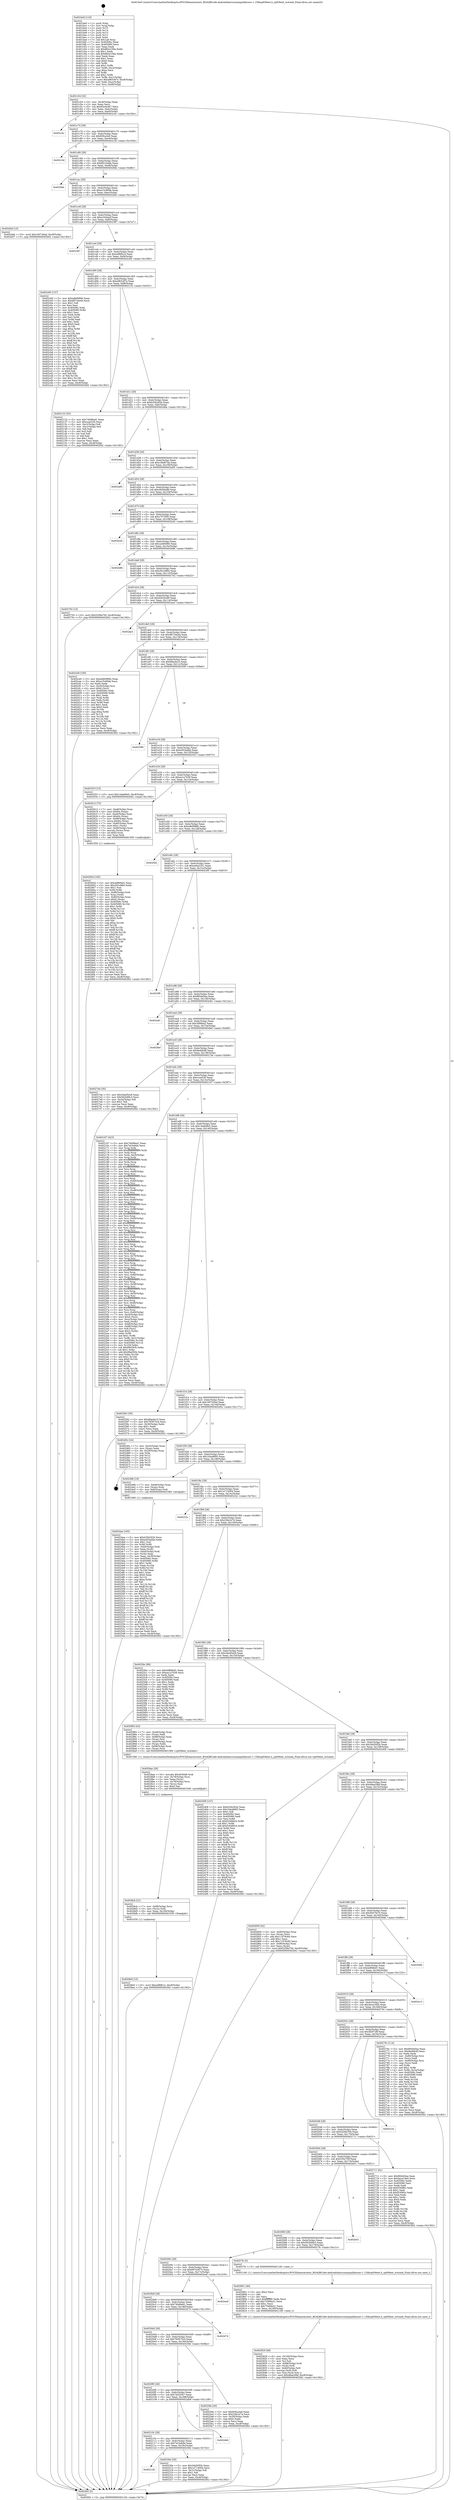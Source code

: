 digraph "0x401be0" {
  label = "0x401be0 (/mnt/c/Users/mathe/Desktop/tcc/POCII/binaries/extr_BGAQRCode-Androidzbarsrcmainjnilibiconv-1.15libcp936ext.h_cp936ext_wctomb_Final-ollvm.out::main(0))"
  labelloc = "t"
  node[shape=record]

  Entry [label="",width=0.3,height=0.3,shape=circle,fillcolor=black,style=filled]
  "0x401c54" [label="{
     0x401c54 [32]\l
     | [instrs]\l
     &nbsp;&nbsp;0x401c54 \<+6\>: mov -0xc8(%rbp),%eax\l
     &nbsp;&nbsp;0x401c5a \<+2\>: mov %eax,%ecx\l
     &nbsp;&nbsp;0x401c5c \<+6\>: sub $0x82e5a367,%ecx\l
     &nbsp;&nbsp;0x401c62 \<+6\>: mov %eax,-0xdc(%rbp)\l
     &nbsp;&nbsp;0x401c68 \<+6\>: mov %ecx,-0xe0(%rbp)\l
     &nbsp;&nbsp;0x401c6e \<+6\>: je 0000000000402c4c \<main+0x106c\>\l
  }"]
  "0x402c4c" [label="{
     0x402c4c\l
  }", style=dashed]
  "0x401c74" [label="{
     0x401c74 [28]\l
     | [instrs]\l
     &nbsp;&nbsp;0x401c74 \<+5\>: jmp 0000000000401c79 \<main+0x99\>\l
     &nbsp;&nbsp;0x401c79 \<+6\>: mov -0xdc(%rbp),%eax\l
     &nbsp;&nbsp;0x401c7f \<+5\>: sub $0x83fca3a0,%eax\l
     &nbsp;&nbsp;0x401c84 \<+6\>: mov %eax,-0xe4(%rbp)\l
     &nbsp;&nbsp;0x401c8a \<+6\>: je 0000000000402c3d \<main+0x105d\>\l
  }"]
  Exit [label="",width=0.3,height=0.3,shape=circle,fillcolor=black,style=filled,peripheries=2]
  "0x402c3d" [label="{
     0x402c3d\l
  }", style=dashed]
  "0x401c90" [label="{
     0x401c90 [28]\l
     | [instrs]\l
     &nbsp;&nbsp;0x401c90 \<+5\>: jmp 0000000000401c95 \<main+0xb5\>\l
     &nbsp;&nbsp;0x401c95 \<+6\>: mov -0xdc(%rbp),%eax\l
     &nbsp;&nbsp;0x401c9b \<+5\>: sub $0x8f21b4de,%eax\l
     &nbsp;&nbsp;0x401ca0 \<+6\>: mov %eax,-0xe8(%rbp)\l
     &nbsp;&nbsp;0x401ca6 \<+6\>: je 00000000004029de \<main+0xdfe\>\l
  }"]
  "0x4028e0" [label="{
     0x4028e0 [15]\l
     | [instrs]\l
     &nbsp;&nbsp;0x4028e0 \<+10\>: movl $0xa4f6fb1e,-0xc8(%rbp)\l
     &nbsp;&nbsp;0x4028ea \<+5\>: jmp 0000000000402f42 \<main+0x1362\>\l
  }"]
  "0x4029de" [label="{
     0x4029de\l
  }", style=dashed]
  "0x401cac" [label="{
     0x401cac [28]\l
     | [instrs]\l
     &nbsp;&nbsp;0x401cac \<+5\>: jmp 0000000000401cb1 \<main+0xd1\>\l
     &nbsp;&nbsp;0x401cb1 \<+6\>: mov -0xdc(%rbp),%eax\l
     &nbsp;&nbsp;0x401cb7 \<+5\>: sub $0xa15c90de,%eax\l
     &nbsp;&nbsp;0x401cbc \<+6\>: mov %eax,-0xec(%rbp)\l
     &nbsp;&nbsp;0x401cc2 \<+6\>: je 0000000000402d4d \<main+0x116d\>\l
  }"]
  "0x4028cb" [label="{
     0x4028cb [21]\l
     | [instrs]\l
     &nbsp;&nbsp;0x4028cb \<+7\>: mov -0x88(%rbp),%rcx\l
     &nbsp;&nbsp;0x4028d2 \<+3\>: mov (%rcx),%rdi\l
     &nbsp;&nbsp;0x4028d5 \<+6\>: mov %eax,-0x194(%rbp)\l
     &nbsp;&nbsp;0x4028db \<+5\>: call 0000000000401030 \<free@plt\>\l
     | [calls]\l
     &nbsp;&nbsp;0x401030 \{1\} (unknown)\l
  }"]
  "0x402d4d" [label="{
     0x402d4d [15]\l
     | [instrs]\l
     &nbsp;&nbsp;0x402d4d \<+10\>: movl $0x160740ad,-0xc8(%rbp)\l
     &nbsp;&nbsp;0x402d57 \<+5\>: jmp 0000000000402f42 \<main+0x1362\>\l
  }"]
  "0x401cc8" [label="{
     0x401cc8 [28]\l
     | [instrs]\l
     &nbsp;&nbsp;0x401cc8 \<+5\>: jmp 0000000000401ccd \<main+0xed\>\l
     &nbsp;&nbsp;0x401ccd \<+6\>: mov -0xdc(%rbp),%eax\l
     &nbsp;&nbsp;0x401cd3 \<+5\>: sub $0xa1b5eacf,%eax\l
     &nbsp;&nbsp;0x401cd8 \<+6\>: mov %eax,-0xf0(%rbp)\l
     &nbsp;&nbsp;0x401cde \<+6\>: je 0000000000402387 \<main+0x7a7\>\l
  }"]
  "0x4028ae" [label="{
     0x4028ae [29]\l
     | [instrs]\l
     &nbsp;&nbsp;0x4028ae \<+10\>: movabs $0x4030d6,%rdi\l
     &nbsp;&nbsp;0x4028b8 \<+4\>: mov -0x78(%rbp),%rcx\l
     &nbsp;&nbsp;0x4028bc \<+2\>: mov %eax,(%rcx)\l
     &nbsp;&nbsp;0x4028be \<+4\>: mov -0x78(%rbp),%rcx\l
     &nbsp;&nbsp;0x4028c2 \<+2\>: mov (%rcx),%esi\l
     &nbsp;&nbsp;0x4028c4 \<+2\>: mov $0x0,%al\l
     &nbsp;&nbsp;0x4028c6 \<+5\>: call 0000000000401040 \<printf@plt\>\l
     | [calls]\l
     &nbsp;&nbsp;0x401040 \{1\} (unknown)\l
  }"]
  "0x402387" [label="{
     0x402387\l
  }", style=dashed]
  "0x401ce4" [label="{
     0x401ce4 [28]\l
     | [instrs]\l
     &nbsp;&nbsp;0x401ce4 \<+5\>: jmp 0000000000401ce9 \<main+0x109\>\l
     &nbsp;&nbsp;0x401ce9 \<+6\>: mov -0xdc(%rbp),%eax\l
     &nbsp;&nbsp;0x401cef \<+5\>: sub $0xa4f6fb1e,%eax\l
     &nbsp;&nbsp;0x401cf4 \<+6\>: mov %eax,-0xf4(%rbp)\l
     &nbsp;&nbsp;0x401cfa \<+6\>: je 0000000000402c60 \<main+0x1080\>\l
  }"]
  "0x402829" [label="{
     0x402829 [48]\l
     | [instrs]\l
     &nbsp;&nbsp;0x402829 \<+6\>: mov -0x190(%rbp),%ecx\l
     &nbsp;&nbsp;0x40282f \<+3\>: imul %eax,%ecx\l
     &nbsp;&nbsp;0x402832 \<+3\>: mov %cl,%sil\l
     &nbsp;&nbsp;0x402835 \<+7\>: mov -0x88(%rbp),%rdi\l
     &nbsp;&nbsp;0x40283c \<+3\>: mov (%rdi),%rdi\l
     &nbsp;&nbsp;0x40283f \<+4\>: mov -0x80(%rbp),%r8\l
     &nbsp;&nbsp;0x402843 \<+3\>: movslq (%r8),%r8\l
     &nbsp;&nbsp;0x402846 \<+4\>: mov %sil,(%rdi,%r8,1)\l
     &nbsp;&nbsp;0x40284a \<+10\>: movl $0x48ee29bf,-0xc8(%rbp)\l
     &nbsp;&nbsp;0x402854 \<+5\>: jmp 0000000000402f42 \<main+0x1362\>\l
  }"]
  "0x402c60" [label="{
     0x402c60 [137]\l
     | [instrs]\l
     &nbsp;&nbsp;0x402c60 \<+5\>: mov $0xedb0986b,%eax\l
     &nbsp;&nbsp;0x402c65 \<+5\>: mov $0xd8734e44,%ecx\l
     &nbsp;&nbsp;0x402c6a \<+2\>: mov $0x1,%dl\l
     &nbsp;&nbsp;0x402c6c \<+2\>: xor %esi,%esi\l
     &nbsp;&nbsp;0x402c6e \<+7\>: mov 0x40506c,%edi\l
     &nbsp;&nbsp;0x402c75 \<+8\>: mov 0x405080,%r8d\l
     &nbsp;&nbsp;0x402c7d \<+3\>: sub $0x1,%esi\l
     &nbsp;&nbsp;0x402c80 \<+3\>: mov %edi,%r9d\l
     &nbsp;&nbsp;0x402c83 \<+3\>: add %esi,%r9d\l
     &nbsp;&nbsp;0x402c86 \<+4\>: imul %r9d,%edi\l
     &nbsp;&nbsp;0x402c8a \<+3\>: and $0x1,%edi\l
     &nbsp;&nbsp;0x402c8d \<+3\>: cmp $0x0,%edi\l
     &nbsp;&nbsp;0x402c90 \<+4\>: sete %r10b\l
     &nbsp;&nbsp;0x402c94 \<+4\>: cmp $0xa,%r8d\l
     &nbsp;&nbsp;0x402c98 \<+4\>: setl %r11b\l
     &nbsp;&nbsp;0x402c9c \<+3\>: mov %r10b,%bl\l
     &nbsp;&nbsp;0x402c9f \<+3\>: xor $0xff,%bl\l
     &nbsp;&nbsp;0x402ca2 \<+3\>: mov %r11b,%r14b\l
     &nbsp;&nbsp;0x402ca5 \<+4\>: xor $0xff,%r14b\l
     &nbsp;&nbsp;0x402ca9 \<+3\>: xor $0x0,%dl\l
     &nbsp;&nbsp;0x402cac \<+3\>: mov %bl,%r15b\l
     &nbsp;&nbsp;0x402caf \<+4\>: and $0x0,%r15b\l
     &nbsp;&nbsp;0x402cb3 \<+3\>: and %dl,%r10b\l
     &nbsp;&nbsp;0x402cb6 \<+3\>: mov %r14b,%r12b\l
     &nbsp;&nbsp;0x402cb9 \<+4\>: and $0x0,%r12b\l
     &nbsp;&nbsp;0x402cbd \<+3\>: and %dl,%r11b\l
     &nbsp;&nbsp;0x402cc0 \<+3\>: or %r10b,%r15b\l
     &nbsp;&nbsp;0x402cc3 \<+3\>: or %r11b,%r12b\l
     &nbsp;&nbsp;0x402cc6 \<+3\>: xor %r12b,%r15b\l
     &nbsp;&nbsp;0x402cc9 \<+3\>: or %r14b,%bl\l
     &nbsp;&nbsp;0x402ccc \<+3\>: xor $0xff,%bl\l
     &nbsp;&nbsp;0x402ccf \<+3\>: or $0x0,%dl\l
     &nbsp;&nbsp;0x402cd2 \<+2\>: and %dl,%bl\l
     &nbsp;&nbsp;0x402cd4 \<+3\>: or %bl,%r15b\l
     &nbsp;&nbsp;0x402cd7 \<+4\>: test $0x1,%r15b\l
     &nbsp;&nbsp;0x402cdb \<+3\>: cmovne %ecx,%eax\l
     &nbsp;&nbsp;0x402cde \<+6\>: mov %eax,-0xc8(%rbp)\l
     &nbsp;&nbsp;0x402ce4 \<+5\>: jmp 0000000000402f42 \<main+0x1362\>\l
  }"]
  "0x401d00" [label="{
     0x401d00 [28]\l
     | [instrs]\l
     &nbsp;&nbsp;0x401d00 \<+5\>: jmp 0000000000401d05 \<main+0x125\>\l
     &nbsp;&nbsp;0x401d05 \<+6\>: mov -0xdc(%rbp),%eax\l
     &nbsp;&nbsp;0x401d0b \<+5\>: sub $0xa963c87e,%eax\l
     &nbsp;&nbsp;0x401d10 \<+6\>: mov %eax,-0xf8(%rbp)\l
     &nbsp;&nbsp;0x401d16 \<+6\>: je 0000000000402132 \<main+0x552\>\l
  }"]
  "0x402801" [label="{
     0x402801 [40]\l
     | [instrs]\l
     &nbsp;&nbsp;0x402801 \<+5\>: mov $0x2,%ecx\l
     &nbsp;&nbsp;0x402806 \<+1\>: cltd\l
     &nbsp;&nbsp;0x402807 \<+2\>: idiv %ecx\l
     &nbsp;&nbsp;0x402809 \<+6\>: imul $0xfffffffe,%edx,%ecx\l
     &nbsp;&nbsp;0x40280f \<+6\>: add $0x75466e21,%ecx\l
     &nbsp;&nbsp;0x402815 \<+3\>: add $0x1,%ecx\l
     &nbsp;&nbsp;0x402818 \<+6\>: sub $0x75466e21,%ecx\l
     &nbsp;&nbsp;0x40281e \<+6\>: mov %ecx,-0x190(%rbp)\l
     &nbsp;&nbsp;0x402824 \<+5\>: call 0000000000401160 \<next_i\>\l
     | [calls]\l
     &nbsp;&nbsp;0x401160 \{1\} (/mnt/c/Users/mathe/Desktop/tcc/POCII/binaries/extr_BGAQRCode-Androidzbarsrcmainjnilibiconv-1.15libcp936ext.h_cp936ext_wctomb_Final-ollvm.out::next_i)\l
  }"]
  "0x402132" [label="{
     0x402132 [53]\l
     | [instrs]\l
     &nbsp;&nbsp;0x402132 \<+5\>: mov $0x74b99ed1,%eax\l
     &nbsp;&nbsp;0x402137 \<+5\>: mov $0xccae530,%ecx\l
     &nbsp;&nbsp;0x40213c \<+6\>: mov -0xc2(%rbp),%dl\l
     &nbsp;&nbsp;0x402142 \<+7\>: mov -0xc1(%rbp),%sil\l
     &nbsp;&nbsp;0x402149 \<+3\>: mov %dl,%dil\l
     &nbsp;&nbsp;0x40214c \<+3\>: and %sil,%dil\l
     &nbsp;&nbsp;0x40214f \<+3\>: xor %sil,%dl\l
     &nbsp;&nbsp;0x402152 \<+3\>: or %dl,%dil\l
     &nbsp;&nbsp;0x402155 \<+4\>: test $0x1,%dil\l
     &nbsp;&nbsp;0x402159 \<+3\>: cmovne %ecx,%eax\l
     &nbsp;&nbsp;0x40215c \<+6\>: mov %eax,-0xc8(%rbp)\l
     &nbsp;&nbsp;0x402162 \<+5\>: jmp 0000000000402f42 \<main+0x1362\>\l
  }"]
  "0x401d1c" [label="{
     0x401d1c [28]\l
     | [instrs]\l
     &nbsp;&nbsp;0x401d1c \<+5\>: jmp 0000000000401d21 \<main+0x141\>\l
     &nbsp;&nbsp;0x401d21 \<+6\>: mov -0xdc(%rbp),%eax\l
     &nbsp;&nbsp;0x401d27 \<+5\>: sub $0xb35b262b,%eax\l
     &nbsp;&nbsp;0x401d2c \<+6\>: mov %eax,-0xfc(%rbp)\l
     &nbsp;&nbsp;0x401d32 \<+6\>: je 0000000000402dda \<main+0x11fa\>\l
  }"]
  "0x402f42" [label="{
     0x402f42 [5]\l
     | [instrs]\l
     &nbsp;&nbsp;0x402f42 \<+5\>: jmp 0000000000401c54 \<main+0x74\>\l
  }"]
  "0x401be0" [label="{
     0x401be0 [116]\l
     | [instrs]\l
     &nbsp;&nbsp;0x401be0 \<+1\>: push %rbp\l
     &nbsp;&nbsp;0x401be1 \<+3\>: mov %rsp,%rbp\l
     &nbsp;&nbsp;0x401be4 \<+2\>: push %r15\l
     &nbsp;&nbsp;0x401be6 \<+2\>: push %r14\l
     &nbsp;&nbsp;0x401be8 \<+2\>: push %r13\l
     &nbsp;&nbsp;0x401bea \<+2\>: push %r12\l
     &nbsp;&nbsp;0x401bec \<+1\>: push %rbx\l
     &nbsp;&nbsp;0x401bed \<+7\>: sub $0x1a8,%rsp\l
     &nbsp;&nbsp;0x401bf4 \<+7\>: mov 0x40506c,%eax\l
     &nbsp;&nbsp;0x401bfb \<+7\>: mov 0x405080,%ecx\l
     &nbsp;&nbsp;0x401c02 \<+2\>: mov %eax,%edx\l
     &nbsp;&nbsp;0x401c04 \<+6\>: sub $0x882e106a,%edx\l
     &nbsp;&nbsp;0x401c0a \<+3\>: sub $0x1,%edx\l
     &nbsp;&nbsp;0x401c0d \<+6\>: add $0x882e106a,%edx\l
     &nbsp;&nbsp;0x401c13 \<+3\>: imul %edx,%eax\l
     &nbsp;&nbsp;0x401c16 \<+3\>: and $0x1,%eax\l
     &nbsp;&nbsp;0x401c19 \<+3\>: cmp $0x0,%eax\l
     &nbsp;&nbsp;0x401c1c \<+4\>: sete %r8b\l
     &nbsp;&nbsp;0x401c20 \<+4\>: and $0x1,%r8b\l
     &nbsp;&nbsp;0x401c24 \<+7\>: mov %r8b,-0xc2(%rbp)\l
     &nbsp;&nbsp;0x401c2b \<+3\>: cmp $0xa,%ecx\l
     &nbsp;&nbsp;0x401c2e \<+4\>: setl %r8b\l
     &nbsp;&nbsp;0x401c32 \<+4\>: and $0x1,%r8b\l
     &nbsp;&nbsp;0x401c36 \<+7\>: mov %r8b,-0xc1(%rbp)\l
     &nbsp;&nbsp;0x401c3d \<+10\>: movl $0xa963c87e,-0xc8(%rbp)\l
     &nbsp;&nbsp;0x401c47 \<+6\>: mov %edi,-0xcc(%rbp)\l
     &nbsp;&nbsp;0x401c4d \<+7\>: mov %rsi,-0xd8(%rbp)\l
  }"]
  "0x40265d" [label="{
     0x40265d [165]\l
     | [instrs]\l
     &nbsp;&nbsp;0x40265d \<+5\>: mov $0x4d866ef1,%ecx\l
     &nbsp;&nbsp;0x402662 \<+5\>: mov $0xcf41e984,%edx\l
     &nbsp;&nbsp;0x402667 \<+3\>: mov $0x1,%sil\l
     &nbsp;&nbsp;0x40266a \<+3\>: xor %r8d,%r8d\l
     &nbsp;&nbsp;0x40266d \<+7\>: mov -0x88(%rbp),%rdi\l
     &nbsp;&nbsp;0x402674 \<+3\>: mov %rax,(%rdi)\l
     &nbsp;&nbsp;0x402677 \<+4\>: mov -0x80(%rbp),%rax\l
     &nbsp;&nbsp;0x40267b \<+6\>: movl $0x0,(%rax)\l
     &nbsp;&nbsp;0x402681 \<+8\>: mov 0x40506c,%r9d\l
     &nbsp;&nbsp;0x402689 \<+8\>: mov 0x405080,%r10d\l
     &nbsp;&nbsp;0x402691 \<+4\>: sub $0x1,%r8d\l
     &nbsp;&nbsp;0x402695 \<+3\>: mov %r9d,%r11d\l
     &nbsp;&nbsp;0x402698 \<+3\>: add %r8d,%r11d\l
     &nbsp;&nbsp;0x40269b \<+4\>: imul %r11d,%r9d\l
     &nbsp;&nbsp;0x40269f \<+4\>: and $0x1,%r9d\l
     &nbsp;&nbsp;0x4026a3 \<+4\>: cmp $0x0,%r9d\l
     &nbsp;&nbsp;0x4026a7 \<+3\>: sete %bl\l
     &nbsp;&nbsp;0x4026aa \<+4\>: cmp $0xa,%r10d\l
     &nbsp;&nbsp;0x4026ae \<+4\>: setl %r14b\l
     &nbsp;&nbsp;0x4026b2 \<+3\>: mov %bl,%r15b\l
     &nbsp;&nbsp;0x4026b5 \<+4\>: xor $0xff,%r15b\l
     &nbsp;&nbsp;0x4026b9 \<+3\>: mov %r14b,%r12b\l
     &nbsp;&nbsp;0x4026bc \<+4\>: xor $0xff,%r12b\l
     &nbsp;&nbsp;0x4026c0 \<+4\>: xor $0x1,%sil\l
     &nbsp;&nbsp;0x4026c4 \<+3\>: mov %r15b,%r13b\l
     &nbsp;&nbsp;0x4026c7 \<+4\>: and $0xff,%r13b\l
     &nbsp;&nbsp;0x4026cb \<+3\>: and %sil,%bl\l
     &nbsp;&nbsp;0x4026ce \<+3\>: mov %r12b,%al\l
     &nbsp;&nbsp;0x4026d1 \<+2\>: and $0xff,%al\l
     &nbsp;&nbsp;0x4026d3 \<+3\>: and %sil,%r14b\l
     &nbsp;&nbsp;0x4026d6 \<+3\>: or %bl,%r13b\l
     &nbsp;&nbsp;0x4026d9 \<+3\>: or %r14b,%al\l
     &nbsp;&nbsp;0x4026dc \<+3\>: xor %al,%r13b\l
     &nbsp;&nbsp;0x4026df \<+3\>: or %r12b,%r15b\l
     &nbsp;&nbsp;0x4026e2 \<+4\>: xor $0xff,%r15b\l
     &nbsp;&nbsp;0x4026e6 \<+4\>: or $0x1,%sil\l
     &nbsp;&nbsp;0x4026ea \<+3\>: and %sil,%r15b\l
     &nbsp;&nbsp;0x4026ed \<+3\>: or %r15b,%r13b\l
     &nbsp;&nbsp;0x4026f0 \<+4\>: test $0x1,%r13b\l
     &nbsp;&nbsp;0x4026f4 \<+3\>: cmovne %edx,%ecx\l
     &nbsp;&nbsp;0x4026f7 \<+6\>: mov %ecx,-0xc8(%rbp)\l
     &nbsp;&nbsp;0x4026fd \<+5\>: jmp 0000000000402f42 \<main+0x1362\>\l
  }"]
  "0x402dda" [label="{
     0x402dda\l
  }", style=dashed]
  "0x401d38" [label="{
     0x401d38 [28]\l
     | [instrs]\l
     &nbsp;&nbsp;0x401d38 \<+5\>: jmp 0000000000401d3d \<main+0x15d\>\l
     &nbsp;&nbsp;0x401d3d \<+6\>: mov -0xdc(%rbp),%eax\l
     &nbsp;&nbsp;0x401d43 \<+5\>: sub $0xc36d67da,%eax\l
     &nbsp;&nbsp;0x401d48 \<+6\>: mov %eax,-0x100(%rbp)\l
     &nbsp;&nbsp;0x401d4e \<+6\>: je 0000000000402a85 \<main+0xea5\>\l
  }"]
  "0x4024ae" [label="{
     0x4024ae [165]\l
     | [instrs]\l
     &nbsp;&nbsp;0x4024ae \<+5\>: mov $0xb35b262b,%ecx\l
     &nbsp;&nbsp;0x4024b3 \<+5\>: mov $0xe453adda,%edx\l
     &nbsp;&nbsp;0x4024b8 \<+3\>: mov $0x1,%sil\l
     &nbsp;&nbsp;0x4024bb \<+3\>: xor %r8d,%r8d\l
     &nbsp;&nbsp;0x4024be \<+7\>: mov -0xb0(%rbp),%rdi\l
     &nbsp;&nbsp;0x4024c5 \<+2\>: mov %eax,(%rdi)\l
     &nbsp;&nbsp;0x4024c7 \<+7\>: mov -0xb0(%rbp),%rdi\l
     &nbsp;&nbsp;0x4024ce \<+2\>: mov (%rdi),%eax\l
     &nbsp;&nbsp;0x4024d0 \<+3\>: mov %eax,-0x30(%rbp)\l
     &nbsp;&nbsp;0x4024d3 \<+7\>: mov 0x40506c,%eax\l
     &nbsp;&nbsp;0x4024da \<+8\>: mov 0x405080,%r9d\l
     &nbsp;&nbsp;0x4024e2 \<+4\>: sub $0x1,%r8d\l
     &nbsp;&nbsp;0x4024e6 \<+3\>: mov %eax,%r10d\l
     &nbsp;&nbsp;0x4024e9 \<+3\>: add %r8d,%r10d\l
     &nbsp;&nbsp;0x4024ec \<+4\>: imul %r10d,%eax\l
     &nbsp;&nbsp;0x4024f0 \<+3\>: and $0x1,%eax\l
     &nbsp;&nbsp;0x4024f3 \<+3\>: cmp $0x0,%eax\l
     &nbsp;&nbsp;0x4024f6 \<+4\>: sete %r11b\l
     &nbsp;&nbsp;0x4024fa \<+4\>: cmp $0xa,%r9d\l
     &nbsp;&nbsp;0x4024fe \<+3\>: setl %bl\l
     &nbsp;&nbsp;0x402501 \<+3\>: mov %r11b,%r14b\l
     &nbsp;&nbsp;0x402504 \<+4\>: xor $0xff,%r14b\l
     &nbsp;&nbsp;0x402508 \<+3\>: mov %bl,%r15b\l
     &nbsp;&nbsp;0x40250b \<+4\>: xor $0xff,%r15b\l
     &nbsp;&nbsp;0x40250f \<+4\>: xor $0x1,%sil\l
     &nbsp;&nbsp;0x402513 \<+3\>: mov %r14b,%r12b\l
     &nbsp;&nbsp;0x402516 \<+4\>: and $0xff,%r12b\l
     &nbsp;&nbsp;0x40251a \<+3\>: and %sil,%r11b\l
     &nbsp;&nbsp;0x40251d \<+3\>: mov %r15b,%r13b\l
     &nbsp;&nbsp;0x402520 \<+4\>: and $0xff,%r13b\l
     &nbsp;&nbsp;0x402524 \<+3\>: and %sil,%bl\l
     &nbsp;&nbsp;0x402527 \<+3\>: or %r11b,%r12b\l
     &nbsp;&nbsp;0x40252a \<+3\>: or %bl,%r13b\l
     &nbsp;&nbsp;0x40252d \<+3\>: xor %r13b,%r12b\l
     &nbsp;&nbsp;0x402530 \<+3\>: or %r15b,%r14b\l
     &nbsp;&nbsp;0x402533 \<+4\>: xor $0xff,%r14b\l
     &nbsp;&nbsp;0x402537 \<+4\>: or $0x1,%sil\l
     &nbsp;&nbsp;0x40253b \<+3\>: and %sil,%r14b\l
     &nbsp;&nbsp;0x40253e \<+3\>: or %r14b,%r12b\l
     &nbsp;&nbsp;0x402541 \<+4\>: test $0x1,%r12b\l
     &nbsp;&nbsp;0x402545 \<+3\>: cmovne %edx,%ecx\l
     &nbsp;&nbsp;0x402548 \<+6\>: mov %ecx,-0xc8(%rbp)\l
     &nbsp;&nbsp;0x40254e \<+5\>: jmp 0000000000402f42 \<main+0x1362\>\l
  }"]
  "0x402a85" [label="{
     0x402a85\l
  }", style=dashed]
  "0x401d54" [label="{
     0x401d54 [28]\l
     | [instrs]\l
     &nbsp;&nbsp;0x401d54 \<+5\>: jmp 0000000000401d59 \<main+0x179\>\l
     &nbsp;&nbsp;0x401d59 \<+6\>: mov -0xdc(%rbp),%eax\l
     &nbsp;&nbsp;0x401d5f \<+5\>: sub $0xc6d50a9d,%eax\l
     &nbsp;&nbsp;0x401d64 \<+6\>: mov %eax,-0x104(%rbp)\l
     &nbsp;&nbsp;0x401d6a \<+6\>: je 0000000000402ece \<main+0x12ee\>\l
  }"]
  "0x402128" [label="{
     0x402128\l
  }", style=dashed]
  "0x402ece" [label="{
     0x402ece\l
  }", style=dashed]
  "0x401d70" [label="{
     0x401d70 [28]\l
     | [instrs]\l
     &nbsp;&nbsp;0x401d70 \<+5\>: jmp 0000000000401d75 \<main+0x195\>\l
     &nbsp;&nbsp;0x401d75 \<+6\>: mov -0xdc(%rbp),%eax\l
     &nbsp;&nbsp;0x401d7b \<+5\>: sub $0xc7f73f50,%eax\l
     &nbsp;&nbsp;0x401d80 \<+6\>: mov %eax,-0x108(%rbp)\l
     &nbsp;&nbsp;0x401d86 \<+6\>: je 0000000000402b2b \<main+0xf4b\>\l
  }"]
  "0x40230e" [label="{
     0x40230e [30]\l
     | [instrs]\l
     &nbsp;&nbsp;0x40230e \<+5\>: mov $0x3dd30f2b,%eax\l
     &nbsp;&nbsp;0x402313 \<+5\>: mov $0x1e714004,%ecx\l
     &nbsp;&nbsp;0x402318 \<+3\>: mov -0x31(%rbp),%dl\l
     &nbsp;&nbsp;0x40231b \<+3\>: test $0x1,%dl\l
     &nbsp;&nbsp;0x40231e \<+3\>: cmovne %ecx,%eax\l
     &nbsp;&nbsp;0x402321 \<+6\>: mov %eax,-0xc8(%rbp)\l
     &nbsp;&nbsp;0x402327 \<+5\>: jmp 0000000000402f42 \<main+0x1362\>\l
  }"]
  "0x402b2b" [label="{
     0x402b2b\l
  }", style=dashed]
  "0x401d8c" [label="{
     0x401d8c [28]\l
     | [instrs]\l
     &nbsp;&nbsp;0x401d8c \<+5\>: jmp 0000000000401d91 \<main+0x1b1\>\l
     &nbsp;&nbsp;0x401d91 \<+6\>: mov -0xdc(%rbp),%eax\l
     &nbsp;&nbsp;0x401d97 \<+5\>: sub $0xca494060,%eax\l
     &nbsp;&nbsp;0x401d9c \<+6\>: mov %eax,-0x10c(%rbp)\l
     &nbsp;&nbsp;0x401da2 \<+6\>: je 0000000000402b86 \<main+0xfa6\>\l
  }"]
  "0x40210c" [label="{
     0x40210c [28]\l
     | [instrs]\l
     &nbsp;&nbsp;0x40210c \<+5\>: jmp 0000000000402111 \<main+0x531\>\l
     &nbsp;&nbsp;0x402111 \<+6\>: mov -0xdc(%rbp),%eax\l
     &nbsp;&nbsp;0x402117 \<+5\>: sub $0x7ec5a6de,%eax\l
     &nbsp;&nbsp;0x40211c \<+6\>: mov %eax,-0x18c(%rbp)\l
     &nbsp;&nbsp;0x402122 \<+6\>: je 000000000040230e \<main+0x72e\>\l
  }"]
  "0x402b86" [label="{
     0x402b86\l
  }", style=dashed]
  "0x401da8" [label="{
     0x401da8 [28]\l
     | [instrs]\l
     &nbsp;&nbsp;0x401da8 \<+5\>: jmp 0000000000401dad \<main+0x1cd\>\l
     &nbsp;&nbsp;0x401dad \<+6\>: mov -0xdc(%rbp),%eax\l
     &nbsp;&nbsp;0x401db3 \<+5\>: sub $0xcf41e984,%eax\l
     &nbsp;&nbsp;0x401db8 \<+6\>: mov %eax,-0x110(%rbp)\l
     &nbsp;&nbsp;0x401dbe \<+6\>: je 0000000000402702 \<main+0xb22\>\l
  }"]
  "0x402db9" [label="{
     0x402db9\l
  }", style=dashed]
  "0x402702" [label="{
     0x402702 [15]\l
     | [instrs]\l
     &nbsp;&nbsp;0x402702 \<+10\>: movl $0x5209a700,-0xc8(%rbp)\l
     &nbsp;&nbsp;0x40270c \<+5\>: jmp 0000000000402f42 \<main+0x1362\>\l
  }"]
  "0x401dc4" [label="{
     0x401dc4 [28]\l
     | [instrs]\l
     &nbsp;&nbsp;0x401dc4 \<+5\>: jmp 0000000000401dc9 \<main+0x1e9\>\l
     &nbsp;&nbsp;0x401dc9 \<+6\>: mov -0xdc(%rbp),%eax\l
     &nbsp;&nbsp;0x401dcf \<+5\>: sub $0xd2634cd9,%eax\l
     &nbsp;&nbsp;0x401dd4 \<+6\>: mov %eax,-0x114(%rbp)\l
     &nbsp;&nbsp;0x401dda \<+6\>: je 0000000000402aa3 \<main+0xec3\>\l
  }"]
  "0x4020f0" [label="{
     0x4020f0 [28]\l
     | [instrs]\l
     &nbsp;&nbsp;0x4020f0 \<+5\>: jmp 00000000004020f5 \<main+0x515\>\l
     &nbsp;&nbsp;0x4020f5 \<+6\>: mov -0xdc(%rbp),%eax\l
     &nbsp;&nbsp;0x4020fb \<+5\>: sub $0x7af22047,%eax\l
     &nbsp;&nbsp;0x402100 \<+6\>: mov %eax,-0x188(%rbp)\l
     &nbsp;&nbsp;0x402106 \<+6\>: je 0000000000402db9 \<main+0x11d9\>\l
  }"]
  "0x402aa3" [label="{
     0x402aa3\l
  }", style=dashed]
  "0x401de0" [label="{
     0x401de0 [28]\l
     | [instrs]\l
     &nbsp;&nbsp;0x401de0 \<+5\>: jmp 0000000000401de5 \<main+0x205\>\l
     &nbsp;&nbsp;0x401de5 \<+6\>: mov -0xdc(%rbp),%eax\l
     &nbsp;&nbsp;0x401deb \<+5\>: sub $0xd8734e44,%eax\l
     &nbsp;&nbsp;0x401df0 \<+6\>: mov %eax,-0x118(%rbp)\l
     &nbsp;&nbsp;0x401df6 \<+6\>: je 0000000000402ce9 \<main+0x1109\>\l
  }"]
  "0x40259e" [label="{
     0x40259e [30]\l
     | [instrs]\l
     &nbsp;&nbsp;0x40259e \<+5\>: mov $0x83fca3a0,%eax\l
     &nbsp;&nbsp;0x4025a3 \<+5\>: mov $0x22fa1b74,%ecx\l
     &nbsp;&nbsp;0x4025a8 \<+3\>: mov -0x30(%rbp),%edx\l
     &nbsp;&nbsp;0x4025ab \<+3\>: cmp $0x0,%edx\l
     &nbsp;&nbsp;0x4025ae \<+3\>: cmove %ecx,%eax\l
     &nbsp;&nbsp;0x4025b1 \<+6\>: mov %eax,-0xc8(%rbp)\l
     &nbsp;&nbsp;0x4025b7 \<+5\>: jmp 0000000000402f42 \<main+0x1362\>\l
  }"]
  "0x402ce9" [label="{
     0x402ce9 [100]\l
     | [instrs]\l
     &nbsp;&nbsp;0x402ce9 \<+5\>: mov $0xedb0986b,%eax\l
     &nbsp;&nbsp;0x402cee \<+5\>: mov $0xa15c90de,%ecx\l
     &nbsp;&nbsp;0x402cf3 \<+2\>: xor %edx,%edx\l
     &nbsp;&nbsp;0x402cf5 \<+7\>: mov -0xc0(%rbp),%rsi\l
     &nbsp;&nbsp;0x402cfc \<+6\>: movl $0x0,(%rsi)\l
     &nbsp;&nbsp;0x402d02 \<+7\>: mov 0x40506c,%edi\l
     &nbsp;&nbsp;0x402d09 \<+8\>: mov 0x405080,%r8d\l
     &nbsp;&nbsp;0x402d11 \<+3\>: sub $0x1,%edx\l
     &nbsp;&nbsp;0x402d14 \<+3\>: mov %edi,%r9d\l
     &nbsp;&nbsp;0x402d17 \<+3\>: add %edx,%r9d\l
     &nbsp;&nbsp;0x402d1a \<+4\>: imul %r9d,%edi\l
     &nbsp;&nbsp;0x402d1e \<+3\>: and $0x1,%edi\l
     &nbsp;&nbsp;0x402d21 \<+3\>: cmp $0x0,%edi\l
     &nbsp;&nbsp;0x402d24 \<+4\>: sete %r10b\l
     &nbsp;&nbsp;0x402d28 \<+4\>: cmp $0xa,%r8d\l
     &nbsp;&nbsp;0x402d2c \<+4\>: setl %r11b\l
     &nbsp;&nbsp;0x402d30 \<+3\>: mov %r10b,%bl\l
     &nbsp;&nbsp;0x402d33 \<+3\>: and %r11b,%bl\l
     &nbsp;&nbsp;0x402d36 \<+3\>: xor %r11b,%r10b\l
     &nbsp;&nbsp;0x402d39 \<+3\>: or %r10b,%bl\l
     &nbsp;&nbsp;0x402d3c \<+3\>: test $0x1,%bl\l
     &nbsp;&nbsp;0x402d3f \<+3\>: cmovne %ecx,%eax\l
     &nbsp;&nbsp;0x402d42 \<+6\>: mov %eax,-0xc8(%rbp)\l
     &nbsp;&nbsp;0x402d48 \<+5\>: jmp 0000000000402f42 \<main+0x1362\>\l
  }"]
  "0x401dfc" [label="{
     0x401dfc [28]\l
     | [instrs]\l
     &nbsp;&nbsp;0x401dfc \<+5\>: jmp 0000000000401e01 \<main+0x221\>\l
     &nbsp;&nbsp;0x401e01 \<+6\>: mov -0xdc(%rbp),%eax\l
     &nbsp;&nbsp;0x401e07 \<+5\>: sub $0xdfae4a10,%eax\l
     &nbsp;&nbsp;0x401e0c \<+6\>: mov %eax,-0x11c(%rbp)\l
     &nbsp;&nbsp;0x401e12 \<+6\>: je 0000000000402580 \<main+0x9a0\>\l
  }"]
  "0x4020d4" [label="{
     0x4020d4 [28]\l
     | [instrs]\l
     &nbsp;&nbsp;0x4020d4 \<+5\>: jmp 00000000004020d9 \<main+0x4f9\>\l
     &nbsp;&nbsp;0x4020d9 \<+6\>: mov -0xdc(%rbp),%eax\l
     &nbsp;&nbsp;0x4020df \<+5\>: sub $0x783875c0,%eax\l
     &nbsp;&nbsp;0x4020e4 \<+6\>: mov %eax,-0x184(%rbp)\l
     &nbsp;&nbsp;0x4020ea \<+6\>: je 000000000040259e \<main+0x9be\>\l
  }"]
  "0x402580" [label="{
     0x402580\l
  }", style=dashed]
  "0x401e18" [label="{
     0x401e18 [28]\l
     | [instrs]\l
     &nbsp;&nbsp;0x401e18 \<+5\>: jmp 0000000000401e1d \<main+0x23d\>\l
     &nbsp;&nbsp;0x401e1d \<+6\>: mov -0xdc(%rbp),%eax\l
     &nbsp;&nbsp;0x401e23 \<+5\>: sub $0xe453adda,%eax\l
     &nbsp;&nbsp;0x401e28 \<+6\>: mov %eax,-0x120(%rbp)\l
     &nbsp;&nbsp;0x401e2e \<+6\>: je 0000000000402553 \<main+0x973\>\l
  }"]
  "0x402d74" [label="{
     0x402d74\l
  }", style=dashed]
  "0x402553" [label="{
     0x402553 [15]\l
     | [instrs]\l
     &nbsp;&nbsp;0x402553 \<+10\>: movl $0x14ab68e5,-0xc8(%rbp)\l
     &nbsp;&nbsp;0x40255d \<+5\>: jmp 0000000000402f42 \<main+0x1362\>\l
  }"]
  "0x401e34" [label="{
     0x401e34 [28]\l
     | [instrs]\l
     &nbsp;&nbsp;0x401e34 \<+5\>: jmp 0000000000401e39 \<main+0x259\>\l
     &nbsp;&nbsp;0x401e39 \<+6\>: mov -0xdc(%rbp),%eax\l
     &nbsp;&nbsp;0x401e3f \<+5\>: sub $0xea1a7b39,%eax\l
     &nbsp;&nbsp;0x401e44 \<+6\>: mov %eax,-0x124(%rbp)\l
     &nbsp;&nbsp;0x401e4a \<+6\>: je 0000000000402612 \<main+0xa32\>\l
  }"]
  "0x4020b8" [label="{
     0x4020b8 [28]\l
     | [instrs]\l
     &nbsp;&nbsp;0x4020b8 \<+5\>: jmp 00000000004020bd \<main+0x4dd\>\l
     &nbsp;&nbsp;0x4020bd \<+6\>: mov -0xdc(%rbp),%eax\l
     &nbsp;&nbsp;0x4020c3 \<+5\>: sub $0x74b99ed1,%eax\l
     &nbsp;&nbsp;0x4020c8 \<+6\>: mov %eax,-0x180(%rbp)\l
     &nbsp;&nbsp;0x4020ce \<+6\>: je 0000000000402d74 \<main+0x1194\>\l
  }"]
  "0x402612" [label="{
     0x402612 [75]\l
     | [instrs]\l
     &nbsp;&nbsp;0x402612 \<+7\>: mov -0xa8(%rbp),%rax\l
     &nbsp;&nbsp;0x402619 \<+6\>: movl $0x64,(%rax)\l
     &nbsp;&nbsp;0x40261f \<+7\>: mov -0xa0(%rbp),%rax\l
     &nbsp;&nbsp;0x402626 \<+6\>: movl $0x64,(%rax)\l
     &nbsp;&nbsp;0x40262c \<+7\>: mov -0x98(%rbp),%rax\l
     &nbsp;&nbsp;0x402633 \<+7\>: movq $0x64,(%rax)\l
     &nbsp;&nbsp;0x40263a \<+7\>: mov -0x90(%rbp),%rax\l
     &nbsp;&nbsp;0x402641 \<+6\>: movl $0x1,(%rax)\l
     &nbsp;&nbsp;0x402647 \<+7\>: mov -0x90(%rbp),%rax\l
     &nbsp;&nbsp;0x40264e \<+3\>: movslq (%rax),%rax\l
     &nbsp;&nbsp;0x402651 \<+4\>: shl $0x0,%rax\l
     &nbsp;&nbsp;0x402655 \<+3\>: mov %rax,%rdi\l
     &nbsp;&nbsp;0x402658 \<+5\>: call 0000000000401050 \<malloc@plt\>\l
     | [calls]\l
     &nbsp;&nbsp;0x401050 \{1\} (unknown)\l
  }"]
  "0x401e50" [label="{
     0x401e50 [28]\l
     | [instrs]\l
     &nbsp;&nbsp;0x401e50 \<+5\>: jmp 0000000000401e55 \<main+0x275\>\l
     &nbsp;&nbsp;0x401e55 \<+6\>: mov -0xdc(%rbp),%eax\l
     &nbsp;&nbsp;0x401e5b \<+5\>: sub $0xedb0986b,%eax\l
     &nbsp;&nbsp;0x401e60 \<+6\>: mov %eax,-0x128(%rbp)\l
     &nbsp;&nbsp;0x401e66 \<+6\>: je 0000000000402f2b \<main+0x134b\>\l
  }"]
  "0x402ea9" [label="{
     0x402ea9\l
  }", style=dashed]
  "0x402f2b" [label="{
     0x402f2b\l
  }", style=dashed]
  "0x401e6c" [label="{
     0x401e6c [28]\l
     | [instrs]\l
     &nbsp;&nbsp;0x401e6c \<+5\>: jmp 0000000000401e71 \<main+0x291\>\l
     &nbsp;&nbsp;0x401e71 \<+6\>: mov -0xdc(%rbp),%eax\l
     &nbsp;&nbsp;0x401e77 \<+5\>: sub $0xee9a2251,%eax\l
     &nbsp;&nbsp;0x401e7c \<+6\>: mov %eax,-0x12c(%rbp)\l
     &nbsp;&nbsp;0x401e82 \<+6\>: je 00000000004023f9 \<main+0x819\>\l
  }"]
  "0x40209c" [label="{
     0x40209c [28]\l
     | [instrs]\l
     &nbsp;&nbsp;0x40209c \<+5\>: jmp 00000000004020a1 \<main+0x4c1\>\l
     &nbsp;&nbsp;0x4020a1 \<+6\>: mov -0xdc(%rbp),%eax\l
     &nbsp;&nbsp;0x4020a7 \<+5\>: sub $0x69743073,%eax\l
     &nbsp;&nbsp;0x4020ac \<+6\>: mov %eax,-0x17c(%rbp)\l
     &nbsp;&nbsp;0x4020b2 \<+6\>: je 0000000000402ea9 \<main+0x12c9\>\l
  }"]
  "0x4023f9" [label="{
     0x4023f9\l
  }", style=dashed]
  "0x401e88" [label="{
     0x401e88 [28]\l
     | [instrs]\l
     &nbsp;&nbsp;0x401e88 \<+5\>: jmp 0000000000401e8d \<main+0x2ad\>\l
     &nbsp;&nbsp;0x401e8d \<+6\>: mov -0xdc(%rbp),%eax\l
     &nbsp;&nbsp;0x401e93 \<+5\>: sub $0xf60d45ea,%eax\l
     &nbsp;&nbsp;0x401e98 \<+6\>: mov %eax,-0x130(%rbp)\l
     &nbsp;&nbsp;0x401e9e \<+6\>: je 0000000000402e81 \<main+0x12a1\>\l
  }"]
  "0x4027fc" [label="{
     0x4027fc [5]\l
     | [instrs]\l
     &nbsp;&nbsp;0x4027fc \<+5\>: call 0000000000401160 \<next_i\>\l
     | [calls]\l
     &nbsp;&nbsp;0x401160 \{1\} (/mnt/c/Users/mathe/Desktop/tcc/POCII/binaries/extr_BGAQRCode-Androidzbarsrcmainjnilibiconv-1.15libcp936ext.h_cp936ext_wctomb_Final-ollvm.out::next_i)\l
  }"]
  "0x402e81" [label="{
     0x402e81\l
  }", style=dashed]
  "0x401ea4" [label="{
     0x401ea4 [28]\l
     | [instrs]\l
     &nbsp;&nbsp;0x401ea4 \<+5\>: jmp 0000000000401ea9 \<main+0x2c9\>\l
     &nbsp;&nbsp;0x401ea9 \<+6\>: mov -0xdc(%rbp),%eax\l
     &nbsp;&nbsp;0x401eaf \<+5\>: sub $0x3d98da2,%eax\l
     &nbsp;&nbsp;0x401eb4 \<+6\>: mov %eax,-0x134(%rbp)\l
     &nbsp;&nbsp;0x401eba \<+6\>: je 00000000004028ef \<main+0xd0f\>\l
  }"]
  "0x402080" [label="{
     0x402080 [28]\l
     | [instrs]\l
     &nbsp;&nbsp;0x402080 \<+5\>: jmp 0000000000402085 \<main+0x4a5\>\l
     &nbsp;&nbsp;0x402085 \<+6\>: mov -0xdc(%rbp),%eax\l
     &nbsp;&nbsp;0x40208b \<+5\>: sub $0x562b99c3,%eax\l
     &nbsp;&nbsp;0x402090 \<+6\>: mov %eax,-0x178(%rbp)\l
     &nbsp;&nbsp;0x402096 \<+6\>: je 00000000004027fc \<main+0xc1c\>\l
  }"]
  "0x4028ef" [label="{
     0x4028ef\l
  }", style=dashed]
  "0x401ec0" [label="{
     0x401ec0 [28]\l
     | [instrs]\l
     &nbsp;&nbsp;0x401ec0 \<+5\>: jmp 0000000000401ec5 \<main+0x2e5\>\l
     &nbsp;&nbsp;0x401ec5 \<+6\>: mov -0xdc(%rbp),%eax\l
     &nbsp;&nbsp;0x401ecb \<+5\>: sub $0x9ed0b49,%eax\l
     &nbsp;&nbsp;0x401ed0 \<+6\>: mov %eax,-0x138(%rbp)\l
     &nbsp;&nbsp;0x401ed6 \<+6\>: je 00000000004027de \<main+0xbfe\>\l
  }"]
  "0x402b01" [label="{
     0x402b01\l
  }", style=dashed]
  "0x4027de" [label="{
     0x4027de [30]\l
     | [instrs]\l
     &nbsp;&nbsp;0x4027de \<+5\>: mov $0x34ed5e28,%eax\l
     &nbsp;&nbsp;0x4027e3 \<+5\>: mov $0x562b99c3,%ecx\l
     &nbsp;&nbsp;0x4027e8 \<+3\>: mov -0x2a(%rbp),%dl\l
     &nbsp;&nbsp;0x4027eb \<+3\>: test $0x1,%dl\l
     &nbsp;&nbsp;0x4027ee \<+3\>: cmovne %ecx,%eax\l
     &nbsp;&nbsp;0x4027f1 \<+6\>: mov %eax,-0xc8(%rbp)\l
     &nbsp;&nbsp;0x4027f7 \<+5\>: jmp 0000000000402f42 \<main+0x1362\>\l
  }"]
  "0x401edc" [label="{
     0x401edc [28]\l
     | [instrs]\l
     &nbsp;&nbsp;0x401edc \<+5\>: jmp 0000000000401ee1 \<main+0x301\>\l
     &nbsp;&nbsp;0x401ee1 \<+6\>: mov -0xdc(%rbp),%eax\l
     &nbsp;&nbsp;0x401ee7 \<+5\>: sub $0xccae530,%eax\l
     &nbsp;&nbsp;0x401eec \<+6\>: mov %eax,-0x13c(%rbp)\l
     &nbsp;&nbsp;0x401ef2 \<+6\>: je 0000000000402167 \<main+0x587\>\l
  }"]
  "0x402064" [label="{
     0x402064 [28]\l
     | [instrs]\l
     &nbsp;&nbsp;0x402064 \<+5\>: jmp 0000000000402069 \<main+0x489\>\l
     &nbsp;&nbsp;0x402069 \<+6\>: mov -0xdc(%rbp),%eax\l
     &nbsp;&nbsp;0x40206f \<+5\>: sub $0x535e7f5f,%eax\l
     &nbsp;&nbsp;0x402074 \<+6\>: mov %eax,-0x174(%rbp)\l
     &nbsp;&nbsp;0x40207a \<+6\>: je 0000000000402b01 \<main+0xf21\>\l
  }"]
  "0x402167" [label="{
     0x402167 [423]\l
     | [instrs]\l
     &nbsp;&nbsp;0x402167 \<+5\>: mov $0x74b99ed1,%eax\l
     &nbsp;&nbsp;0x40216c \<+5\>: mov $0x7ec5a6de,%ecx\l
     &nbsp;&nbsp;0x402171 \<+3\>: mov %rsp,%rdx\l
     &nbsp;&nbsp;0x402174 \<+4\>: add $0xfffffffffffffff0,%rdx\l
     &nbsp;&nbsp;0x402178 \<+3\>: mov %rdx,%rsp\l
     &nbsp;&nbsp;0x40217b \<+7\>: mov %rdx,-0xc0(%rbp)\l
     &nbsp;&nbsp;0x402182 \<+3\>: mov %rsp,%rdx\l
     &nbsp;&nbsp;0x402185 \<+4\>: add $0xfffffffffffffff0,%rdx\l
     &nbsp;&nbsp;0x402189 \<+3\>: mov %rdx,%rsp\l
     &nbsp;&nbsp;0x40218c \<+3\>: mov %rsp,%rsi\l
     &nbsp;&nbsp;0x40218f \<+4\>: add $0xfffffffffffffff0,%rsi\l
     &nbsp;&nbsp;0x402193 \<+3\>: mov %rsi,%rsp\l
     &nbsp;&nbsp;0x402196 \<+7\>: mov %rsi,-0xb8(%rbp)\l
     &nbsp;&nbsp;0x40219d \<+3\>: mov %rsp,%rsi\l
     &nbsp;&nbsp;0x4021a0 \<+4\>: add $0xfffffffffffffff0,%rsi\l
     &nbsp;&nbsp;0x4021a4 \<+3\>: mov %rsi,%rsp\l
     &nbsp;&nbsp;0x4021a7 \<+7\>: mov %rsi,-0xb0(%rbp)\l
     &nbsp;&nbsp;0x4021ae \<+3\>: mov %rsp,%rsi\l
     &nbsp;&nbsp;0x4021b1 \<+4\>: add $0xfffffffffffffff0,%rsi\l
     &nbsp;&nbsp;0x4021b5 \<+3\>: mov %rsi,%rsp\l
     &nbsp;&nbsp;0x4021b8 \<+7\>: mov %rsi,-0xa8(%rbp)\l
     &nbsp;&nbsp;0x4021bf \<+3\>: mov %rsp,%rsi\l
     &nbsp;&nbsp;0x4021c2 \<+4\>: add $0xfffffffffffffff0,%rsi\l
     &nbsp;&nbsp;0x4021c6 \<+3\>: mov %rsi,%rsp\l
     &nbsp;&nbsp;0x4021c9 \<+7\>: mov %rsi,-0xa0(%rbp)\l
     &nbsp;&nbsp;0x4021d0 \<+3\>: mov %rsp,%rsi\l
     &nbsp;&nbsp;0x4021d3 \<+4\>: add $0xfffffffffffffff0,%rsi\l
     &nbsp;&nbsp;0x4021d7 \<+3\>: mov %rsi,%rsp\l
     &nbsp;&nbsp;0x4021da \<+7\>: mov %rsi,-0x98(%rbp)\l
     &nbsp;&nbsp;0x4021e1 \<+3\>: mov %rsp,%rsi\l
     &nbsp;&nbsp;0x4021e4 \<+4\>: add $0xfffffffffffffff0,%rsi\l
     &nbsp;&nbsp;0x4021e8 \<+3\>: mov %rsi,%rsp\l
     &nbsp;&nbsp;0x4021eb \<+7\>: mov %rsi,-0x90(%rbp)\l
     &nbsp;&nbsp;0x4021f2 \<+3\>: mov %rsp,%rsi\l
     &nbsp;&nbsp;0x4021f5 \<+4\>: add $0xfffffffffffffff0,%rsi\l
     &nbsp;&nbsp;0x4021f9 \<+3\>: mov %rsi,%rsp\l
     &nbsp;&nbsp;0x4021fc \<+7\>: mov %rsi,-0x88(%rbp)\l
     &nbsp;&nbsp;0x402203 \<+3\>: mov %rsp,%rsi\l
     &nbsp;&nbsp;0x402206 \<+4\>: add $0xfffffffffffffff0,%rsi\l
     &nbsp;&nbsp;0x40220a \<+3\>: mov %rsi,%rsp\l
     &nbsp;&nbsp;0x40220d \<+4\>: mov %rsi,-0x80(%rbp)\l
     &nbsp;&nbsp;0x402211 \<+3\>: mov %rsp,%rsi\l
     &nbsp;&nbsp;0x402214 \<+4\>: add $0xfffffffffffffff0,%rsi\l
     &nbsp;&nbsp;0x402218 \<+3\>: mov %rsi,%rsp\l
     &nbsp;&nbsp;0x40221b \<+4\>: mov %rsi,-0x78(%rbp)\l
     &nbsp;&nbsp;0x40221f \<+3\>: mov %rsp,%rsi\l
     &nbsp;&nbsp;0x402222 \<+4\>: add $0xfffffffffffffff0,%rsi\l
     &nbsp;&nbsp;0x402226 \<+3\>: mov %rsi,%rsp\l
     &nbsp;&nbsp;0x402229 \<+4\>: mov %rsi,-0x70(%rbp)\l
     &nbsp;&nbsp;0x40222d \<+3\>: mov %rsp,%rsi\l
     &nbsp;&nbsp;0x402230 \<+4\>: add $0xfffffffffffffff0,%rsi\l
     &nbsp;&nbsp;0x402234 \<+3\>: mov %rsi,%rsp\l
     &nbsp;&nbsp;0x402237 \<+4\>: mov %rsi,-0x68(%rbp)\l
     &nbsp;&nbsp;0x40223b \<+3\>: mov %rsp,%rsi\l
     &nbsp;&nbsp;0x40223e \<+4\>: add $0xfffffffffffffff0,%rsi\l
     &nbsp;&nbsp;0x402242 \<+3\>: mov %rsi,%rsp\l
     &nbsp;&nbsp;0x402245 \<+4\>: mov %rsi,-0x60(%rbp)\l
     &nbsp;&nbsp;0x402249 \<+3\>: mov %rsp,%rsi\l
     &nbsp;&nbsp;0x40224c \<+4\>: add $0xfffffffffffffff0,%rsi\l
     &nbsp;&nbsp;0x402250 \<+3\>: mov %rsi,%rsp\l
     &nbsp;&nbsp;0x402253 \<+4\>: mov %rsi,-0x58(%rbp)\l
     &nbsp;&nbsp;0x402257 \<+3\>: mov %rsp,%rsi\l
     &nbsp;&nbsp;0x40225a \<+4\>: add $0xfffffffffffffff0,%rsi\l
     &nbsp;&nbsp;0x40225e \<+3\>: mov %rsi,%rsp\l
     &nbsp;&nbsp;0x402261 \<+4\>: mov %rsi,-0x50(%rbp)\l
     &nbsp;&nbsp;0x402265 \<+3\>: mov %rsp,%rsi\l
     &nbsp;&nbsp;0x402268 \<+4\>: add $0xfffffffffffffff0,%rsi\l
     &nbsp;&nbsp;0x40226c \<+3\>: mov %rsi,%rsp\l
     &nbsp;&nbsp;0x40226f \<+4\>: mov %rsi,-0x48(%rbp)\l
     &nbsp;&nbsp;0x402273 \<+3\>: mov %rsp,%rsi\l
     &nbsp;&nbsp;0x402276 \<+4\>: add $0xfffffffffffffff0,%rsi\l
     &nbsp;&nbsp;0x40227a \<+3\>: mov %rsi,%rsp\l
     &nbsp;&nbsp;0x40227d \<+4\>: mov %rsi,-0x40(%rbp)\l
     &nbsp;&nbsp;0x402281 \<+7\>: mov -0xc0(%rbp),%rsi\l
     &nbsp;&nbsp;0x402288 \<+6\>: movl $0x0,(%rsi)\l
     &nbsp;&nbsp;0x40228e \<+6\>: mov -0xcc(%rbp),%edi\l
     &nbsp;&nbsp;0x402294 \<+2\>: mov %edi,(%rdx)\l
     &nbsp;&nbsp;0x402296 \<+7\>: mov -0xb8(%rbp),%rsi\l
     &nbsp;&nbsp;0x40229d \<+7\>: mov -0xd8(%rbp),%r8\l
     &nbsp;&nbsp;0x4022a4 \<+3\>: mov %r8,(%rsi)\l
     &nbsp;&nbsp;0x4022a7 \<+3\>: cmpl $0x2,(%rdx)\l
     &nbsp;&nbsp;0x4022aa \<+4\>: setne %r9b\l
     &nbsp;&nbsp;0x4022ae \<+4\>: and $0x1,%r9b\l
     &nbsp;&nbsp;0x4022b2 \<+4\>: mov %r9b,-0x31(%rbp)\l
     &nbsp;&nbsp;0x4022b6 \<+8\>: mov 0x40506c,%r10d\l
     &nbsp;&nbsp;0x4022be \<+8\>: mov 0x405080,%r11d\l
     &nbsp;&nbsp;0x4022c6 \<+3\>: mov %r10d,%ebx\l
     &nbsp;&nbsp;0x4022c9 \<+6\>: sub $0x99a593b,%ebx\l
     &nbsp;&nbsp;0x4022cf \<+3\>: sub $0x1,%ebx\l
     &nbsp;&nbsp;0x4022d2 \<+6\>: add $0x99a593b,%ebx\l
     &nbsp;&nbsp;0x4022d8 \<+4\>: imul %ebx,%r10d\l
     &nbsp;&nbsp;0x4022dc \<+4\>: and $0x1,%r10d\l
     &nbsp;&nbsp;0x4022e0 \<+4\>: cmp $0x0,%r10d\l
     &nbsp;&nbsp;0x4022e4 \<+4\>: sete %r9b\l
     &nbsp;&nbsp;0x4022e8 \<+4\>: cmp $0xa,%r11d\l
     &nbsp;&nbsp;0x4022ec \<+4\>: setl %r14b\l
     &nbsp;&nbsp;0x4022f0 \<+3\>: mov %r9b,%r15b\l
     &nbsp;&nbsp;0x4022f3 \<+3\>: and %r14b,%r15b\l
     &nbsp;&nbsp;0x4022f6 \<+3\>: xor %r14b,%r9b\l
     &nbsp;&nbsp;0x4022f9 \<+3\>: or %r9b,%r15b\l
     &nbsp;&nbsp;0x4022fc \<+4\>: test $0x1,%r15b\l
     &nbsp;&nbsp;0x402300 \<+3\>: cmovne %ecx,%eax\l
     &nbsp;&nbsp;0x402303 \<+6\>: mov %eax,-0xc8(%rbp)\l
     &nbsp;&nbsp;0x402309 \<+5\>: jmp 0000000000402f42 \<main+0x1362\>\l
  }"]
  "0x401ef8" [label="{
     0x401ef8 [28]\l
     | [instrs]\l
     &nbsp;&nbsp;0x401ef8 \<+5\>: jmp 0000000000401efd \<main+0x31d\>\l
     &nbsp;&nbsp;0x401efd \<+6\>: mov -0xdc(%rbp),%eax\l
     &nbsp;&nbsp;0x401f03 \<+5\>: sub $0x14ab68e5,%eax\l
     &nbsp;&nbsp;0x401f08 \<+6\>: mov %eax,-0x140(%rbp)\l
     &nbsp;&nbsp;0x401f0e \<+6\>: je 0000000000402562 \<main+0x982\>\l
  }"]
  "0x402711" [label="{
     0x402711 [91]\l
     | [instrs]\l
     &nbsp;&nbsp;0x402711 \<+5\>: mov $0xf60d45ea,%eax\l
     &nbsp;&nbsp;0x402716 \<+5\>: mov $0x4eca19d4,%ecx\l
     &nbsp;&nbsp;0x40271b \<+7\>: mov 0x40506c,%edx\l
     &nbsp;&nbsp;0x402722 \<+7\>: mov 0x405080,%esi\l
     &nbsp;&nbsp;0x402729 \<+2\>: mov %edx,%edi\l
     &nbsp;&nbsp;0x40272b \<+6\>: add $0xf33080c,%edi\l
     &nbsp;&nbsp;0x402731 \<+3\>: sub $0x1,%edi\l
     &nbsp;&nbsp;0x402734 \<+6\>: sub $0xf33080c,%edi\l
     &nbsp;&nbsp;0x40273a \<+3\>: imul %edi,%edx\l
     &nbsp;&nbsp;0x40273d \<+3\>: and $0x1,%edx\l
     &nbsp;&nbsp;0x402740 \<+3\>: cmp $0x0,%edx\l
     &nbsp;&nbsp;0x402743 \<+4\>: sete %r8b\l
     &nbsp;&nbsp;0x402747 \<+3\>: cmp $0xa,%esi\l
     &nbsp;&nbsp;0x40274a \<+4\>: setl %r9b\l
     &nbsp;&nbsp;0x40274e \<+3\>: mov %r8b,%r10b\l
     &nbsp;&nbsp;0x402751 \<+3\>: and %r9b,%r10b\l
     &nbsp;&nbsp;0x402754 \<+3\>: xor %r9b,%r8b\l
     &nbsp;&nbsp;0x402757 \<+3\>: or %r8b,%r10b\l
     &nbsp;&nbsp;0x40275a \<+4\>: test $0x1,%r10b\l
     &nbsp;&nbsp;0x40275e \<+3\>: cmovne %ecx,%eax\l
     &nbsp;&nbsp;0x402761 \<+6\>: mov %eax,-0xc8(%rbp)\l
     &nbsp;&nbsp;0x402767 \<+5\>: jmp 0000000000402f42 \<main+0x1362\>\l
  }"]
  "0x402048" [label="{
     0x402048 [28]\l
     | [instrs]\l
     &nbsp;&nbsp;0x402048 \<+5\>: jmp 000000000040204d \<main+0x46d\>\l
     &nbsp;&nbsp;0x40204d \<+6\>: mov -0xdc(%rbp),%eax\l
     &nbsp;&nbsp;0x402053 \<+5\>: sub $0x5209a700,%eax\l
     &nbsp;&nbsp;0x402058 \<+6\>: mov %eax,-0x170(%rbp)\l
     &nbsp;&nbsp;0x40205e \<+6\>: je 0000000000402711 \<main+0xb31\>\l
  }"]
  "0x402562" [label="{
     0x402562 [30]\l
     | [instrs]\l
     &nbsp;&nbsp;0x402562 \<+5\>: mov $0xdfae4a10,%eax\l
     &nbsp;&nbsp;0x402567 \<+5\>: mov $0x783875c0,%ecx\l
     &nbsp;&nbsp;0x40256c \<+3\>: mov -0x30(%rbp),%edx\l
     &nbsp;&nbsp;0x40256f \<+3\>: cmp $0x1,%edx\l
     &nbsp;&nbsp;0x402572 \<+3\>: cmovl %ecx,%eax\l
     &nbsp;&nbsp;0x402575 \<+6\>: mov %eax,-0xc8(%rbp)\l
     &nbsp;&nbsp;0x40257b \<+5\>: jmp 0000000000402f42 \<main+0x1362\>\l
  }"]
  "0x401f14" [label="{
     0x401f14 [28]\l
     | [instrs]\l
     &nbsp;&nbsp;0x401f14 \<+5\>: jmp 0000000000401f19 \<main+0x339\>\l
     &nbsp;&nbsp;0x401f19 \<+6\>: mov -0xdc(%rbp),%eax\l
     &nbsp;&nbsp;0x401f1f \<+5\>: sub $0x160740ad,%eax\l
     &nbsp;&nbsp;0x401f24 \<+6\>: mov %eax,-0x144(%rbp)\l
     &nbsp;&nbsp;0x401f2a \<+6\>: je 0000000000402d5c \<main+0x117c\>\l
  }"]
  "0x402c2e" [label="{
     0x402c2e\l
  }", style=dashed]
  "0x402d5c" [label="{
     0x402d5c [24]\l
     | [instrs]\l
     &nbsp;&nbsp;0x402d5c \<+7\>: mov -0xc0(%rbp),%rax\l
     &nbsp;&nbsp;0x402d63 \<+2\>: mov (%rax),%eax\l
     &nbsp;&nbsp;0x402d65 \<+4\>: lea -0x28(%rbp),%rsp\l
     &nbsp;&nbsp;0x402d69 \<+1\>: pop %rbx\l
     &nbsp;&nbsp;0x402d6a \<+2\>: pop %r12\l
     &nbsp;&nbsp;0x402d6c \<+2\>: pop %r13\l
     &nbsp;&nbsp;0x402d6e \<+2\>: pop %r14\l
     &nbsp;&nbsp;0x402d70 \<+2\>: pop %r15\l
     &nbsp;&nbsp;0x402d72 \<+1\>: pop %rbp\l
     &nbsp;&nbsp;0x402d73 \<+1\>: ret\l
  }"]
  "0x401f30" [label="{
     0x401f30 [28]\l
     | [instrs]\l
     &nbsp;&nbsp;0x401f30 \<+5\>: jmp 0000000000401f35 \<main+0x355\>\l
     &nbsp;&nbsp;0x401f35 \<+6\>: mov -0xdc(%rbp),%eax\l
     &nbsp;&nbsp;0x401f3b \<+5\>: sub $0x164a9693,%eax\l
     &nbsp;&nbsp;0x401f40 \<+6\>: mov %eax,-0x148(%rbp)\l
     &nbsp;&nbsp;0x401f46 \<+6\>: je 000000000040249b \<main+0x8bb\>\l
  }"]
  "0x40202c" [label="{
     0x40202c [28]\l
     | [instrs]\l
     &nbsp;&nbsp;0x40202c \<+5\>: jmp 0000000000402031 \<main+0x451\>\l
     &nbsp;&nbsp;0x402031 \<+6\>: mov -0xdc(%rbp),%eax\l
     &nbsp;&nbsp;0x402037 \<+5\>: sub $0x4f2f729f,%eax\l
     &nbsp;&nbsp;0x40203c \<+6\>: mov %eax,-0x16c(%rbp)\l
     &nbsp;&nbsp;0x402042 \<+6\>: je 0000000000402c2e \<main+0x104e\>\l
  }"]
  "0x40249b" [label="{
     0x40249b [19]\l
     | [instrs]\l
     &nbsp;&nbsp;0x40249b \<+7\>: mov -0xb8(%rbp),%rax\l
     &nbsp;&nbsp;0x4024a2 \<+3\>: mov (%rax),%rax\l
     &nbsp;&nbsp;0x4024a5 \<+4\>: mov 0x8(%rax),%rdi\l
     &nbsp;&nbsp;0x4024a9 \<+5\>: call 0000000000401060 \<atoi@plt\>\l
     | [calls]\l
     &nbsp;&nbsp;0x401060 \{1\} (unknown)\l
  }"]
  "0x401f4c" [label="{
     0x401f4c [28]\l
     | [instrs]\l
     &nbsp;&nbsp;0x401f4c \<+5\>: jmp 0000000000401f51 \<main+0x371\>\l
     &nbsp;&nbsp;0x401f51 \<+6\>: mov -0xdc(%rbp),%eax\l
     &nbsp;&nbsp;0x401f57 \<+5\>: sub $0x1e714004,%eax\l
     &nbsp;&nbsp;0x401f5c \<+6\>: mov %eax,-0x14c(%rbp)\l
     &nbsp;&nbsp;0x401f62 \<+6\>: je 000000000040232c \<main+0x74c\>\l
  }"]
  "0x40276c" [label="{
     0x40276c [114]\l
     | [instrs]\l
     &nbsp;&nbsp;0x40276c \<+5\>: mov $0xf60d45ea,%eax\l
     &nbsp;&nbsp;0x402771 \<+5\>: mov $0x9ed0b49,%ecx\l
     &nbsp;&nbsp;0x402776 \<+2\>: xor %edx,%edx\l
     &nbsp;&nbsp;0x402778 \<+4\>: mov -0x80(%rbp),%rsi\l
     &nbsp;&nbsp;0x40277c \<+2\>: mov (%rsi),%edi\l
     &nbsp;&nbsp;0x40277e \<+7\>: mov -0x90(%rbp),%rsi\l
     &nbsp;&nbsp;0x402785 \<+2\>: cmp (%rsi),%edi\l
     &nbsp;&nbsp;0x402787 \<+4\>: setl %r8b\l
     &nbsp;&nbsp;0x40278b \<+4\>: and $0x1,%r8b\l
     &nbsp;&nbsp;0x40278f \<+4\>: mov %r8b,-0x2a(%rbp)\l
     &nbsp;&nbsp;0x402793 \<+7\>: mov 0x40506c,%edi\l
     &nbsp;&nbsp;0x40279a \<+8\>: mov 0x405080,%r9d\l
     &nbsp;&nbsp;0x4027a2 \<+3\>: sub $0x1,%edx\l
     &nbsp;&nbsp;0x4027a5 \<+3\>: mov %edi,%r10d\l
     &nbsp;&nbsp;0x4027a8 \<+3\>: add %edx,%r10d\l
     &nbsp;&nbsp;0x4027ab \<+4\>: imul %r10d,%edi\l
     &nbsp;&nbsp;0x4027af \<+3\>: and $0x1,%edi\l
     &nbsp;&nbsp;0x4027b2 \<+3\>: cmp $0x0,%edi\l
     &nbsp;&nbsp;0x4027b5 \<+4\>: sete %r8b\l
     &nbsp;&nbsp;0x4027b9 \<+4\>: cmp $0xa,%r9d\l
     &nbsp;&nbsp;0x4027bd \<+4\>: setl %r11b\l
     &nbsp;&nbsp;0x4027c1 \<+3\>: mov %r8b,%bl\l
     &nbsp;&nbsp;0x4027c4 \<+3\>: and %r11b,%bl\l
     &nbsp;&nbsp;0x4027c7 \<+3\>: xor %r11b,%r8b\l
     &nbsp;&nbsp;0x4027ca \<+3\>: or %r8b,%bl\l
     &nbsp;&nbsp;0x4027cd \<+3\>: test $0x1,%bl\l
     &nbsp;&nbsp;0x4027d0 \<+3\>: cmovne %ecx,%eax\l
     &nbsp;&nbsp;0x4027d3 \<+6\>: mov %eax,-0xc8(%rbp)\l
     &nbsp;&nbsp;0x4027d9 \<+5\>: jmp 0000000000402f42 \<main+0x1362\>\l
  }"]
  "0x40232c" [label="{
     0x40232c\l
  }", style=dashed]
  "0x401f68" [label="{
     0x401f68 [28]\l
     | [instrs]\l
     &nbsp;&nbsp;0x401f68 \<+5\>: jmp 0000000000401f6d \<main+0x38d\>\l
     &nbsp;&nbsp;0x401f6d \<+6\>: mov -0xdc(%rbp),%eax\l
     &nbsp;&nbsp;0x401f73 \<+5\>: sub $0x22fa1b74,%eax\l
     &nbsp;&nbsp;0x401f78 \<+6\>: mov %eax,-0x150(%rbp)\l
     &nbsp;&nbsp;0x401f7e \<+6\>: je 00000000004025bc \<main+0x9dc\>\l
  }"]
  "0x402010" [label="{
     0x402010 [28]\l
     | [instrs]\l
     &nbsp;&nbsp;0x402010 \<+5\>: jmp 0000000000402015 \<main+0x435\>\l
     &nbsp;&nbsp;0x402015 \<+6\>: mov -0xdc(%rbp),%eax\l
     &nbsp;&nbsp;0x40201b \<+5\>: sub $0x4eca19d4,%eax\l
     &nbsp;&nbsp;0x402020 \<+6\>: mov %eax,-0x168(%rbp)\l
     &nbsp;&nbsp;0x402026 \<+6\>: je 000000000040276c \<main+0xb8c\>\l
  }"]
  "0x4025bc" [label="{
     0x4025bc [86]\l
     | [instrs]\l
     &nbsp;&nbsp;0x4025bc \<+5\>: mov $0x4d866ef1,%eax\l
     &nbsp;&nbsp;0x4025c1 \<+5\>: mov $0xea1a7b39,%ecx\l
     &nbsp;&nbsp;0x4025c6 \<+2\>: xor %edx,%edx\l
     &nbsp;&nbsp;0x4025c8 \<+7\>: mov 0x40506c,%esi\l
     &nbsp;&nbsp;0x4025cf \<+7\>: mov 0x405080,%edi\l
     &nbsp;&nbsp;0x4025d6 \<+3\>: sub $0x1,%edx\l
     &nbsp;&nbsp;0x4025d9 \<+3\>: mov %esi,%r8d\l
     &nbsp;&nbsp;0x4025dc \<+3\>: add %edx,%r8d\l
     &nbsp;&nbsp;0x4025df \<+4\>: imul %r8d,%esi\l
     &nbsp;&nbsp;0x4025e3 \<+3\>: and $0x1,%esi\l
     &nbsp;&nbsp;0x4025e6 \<+3\>: cmp $0x0,%esi\l
     &nbsp;&nbsp;0x4025e9 \<+4\>: sete %r9b\l
     &nbsp;&nbsp;0x4025ed \<+3\>: cmp $0xa,%edi\l
     &nbsp;&nbsp;0x4025f0 \<+4\>: setl %r10b\l
     &nbsp;&nbsp;0x4025f4 \<+3\>: mov %r9b,%r11b\l
     &nbsp;&nbsp;0x4025f7 \<+3\>: and %r10b,%r11b\l
     &nbsp;&nbsp;0x4025fa \<+3\>: xor %r10b,%r9b\l
     &nbsp;&nbsp;0x4025fd \<+3\>: or %r9b,%r11b\l
     &nbsp;&nbsp;0x402600 \<+4\>: test $0x1,%r11b\l
     &nbsp;&nbsp;0x402604 \<+3\>: cmovne %ecx,%eax\l
     &nbsp;&nbsp;0x402607 \<+6\>: mov %eax,-0xc8(%rbp)\l
     &nbsp;&nbsp;0x40260d \<+5\>: jmp 0000000000402f42 \<main+0x1362\>\l
  }"]
  "0x401f84" [label="{
     0x401f84 [28]\l
     | [instrs]\l
     &nbsp;&nbsp;0x401f84 \<+5\>: jmp 0000000000401f89 \<main+0x3a9\>\l
     &nbsp;&nbsp;0x401f89 \<+6\>: mov -0xdc(%rbp),%eax\l
     &nbsp;&nbsp;0x401f8f \<+5\>: sub $0x34ed5e28,%eax\l
     &nbsp;&nbsp;0x401f94 \<+6\>: mov %eax,-0x154(%rbp)\l
     &nbsp;&nbsp;0x401f9a \<+6\>: je 0000000000402883 \<main+0xca3\>\l
  }"]
  "0x402e13" [label="{
     0x402e13\l
  }", style=dashed]
  "0x402883" [label="{
     0x402883 [43]\l
     | [instrs]\l
     &nbsp;&nbsp;0x402883 \<+7\>: mov -0xa8(%rbp),%rax\l
     &nbsp;&nbsp;0x40288a \<+2\>: mov (%rax),%edi\l
     &nbsp;&nbsp;0x40288c \<+7\>: mov -0x88(%rbp),%rax\l
     &nbsp;&nbsp;0x402893 \<+3\>: mov (%rax),%rsi\l
     &nbsp;&nbsp;0x402896 \<+7\>: mov -0xa0(%rbp),%rax\l
     &nbsp;&nbsp;0x40289d \<+2\>: mov (%rax),%edx\l
     &nbsp;&nbsp;0x40289f \<+7\>: mov -0x98(%rbp),%rax\l
     &nbsp;&nbsp;0x4028a6 \<+3\>: mov (%rax),%rcx\l
     &nbsp;&nbsp;0x4028a9 \<+5\>: call 0000000000401580 \<cp936ext_wctomb\>\l
     | [calls]\l
     &nbsp;&nbsp;0x401580 \{1\} (/mnt/c/Users/mathe/Desktop/tcc/POCII/binaries/extr_BGAQRCode-Androidzbarsrcmainjnilibiconv-1.15libcp936ext.h_cp936ext_wctomb_Final-ollvm.out::cp936ext_wctomb)\l
  }"]
  "0x401fa0" [label="{
     0x401fa0 [28]\l
     | [instrs]\l
     &nbsp;&nbsp;0x401fa0 \<+5\>: jmp 0000000000401fa5 \<main+0x3c5\>\l
     &nbsp;&nbsp;0x401fa5 \<+6\>: mov -0xdc(%rbp),%eax\l
     &nbsp;&nbsp;0x401fab \<+5\>: sub $0x3dd30f2b,%eax\l
     &nbsp;&nbsp;0x401fb0 \<+6\>: mov %eax,-0x158(%rbp)\l
     &nbsp;&nbsp;0x401fb6 \<+6\>: je 0000000000402408 \<main+0x828\>\l
  }"]
  "0x401ff4" [label="{
     0x401ff4 [28]\l
     | [instrs]\l
     &nbsp;&nbsp;0x401ff4 \<+5\>: jmp 0000000000401ff9 \<main+0x419\>\l
     &nbsp;&nbsp;0x401ff9 \<+6\>: mov -0xdc(%rbp),%eax\l
     &nbsp;&nbsp;0x401fff \<+5\>: sub $0x4d866ef1,%eax\l
     &nbsp;&nbsp;0x402004 \<+6\>: mov %eax,-0x164(%rbp)\l
     &nbsp;&nbsp;0x40200a \<+6\>: je 0000000000402e13 \<main+0x1233\>\l
  }"]
  "0x402408" [label="{
     0x402408 [147]\l
     | [instrs]\l
     &nbsp;&nbsp;0x402408 \<+5\>: mov $0xb35b262b,%eax\l
     &nbsp;&nbsp;0x40240d \<+5\>: mov $0x164a9693,%ecx\l
     &nbsp;&nbsp;0x402412 \<+2\>: mov $0x1,%dl\l
     &nbsp;&nbsp;0x402414 \<+7\>: mov 0x40506c,%esi\l
     &nbsp;&nbsp;0x40241b \<+7\>: mov 0x405080,%edi\l
     &nbsp;&nbsp;0x402422 \<+3\>: mov %esi,%r8d\l
     &nbsp;&nbsp;0x402425 \<+7\>: sub $0xf1648624,%r8d\l
     &nbsp;&nbsp;0x40242c \<+4\>: sub $0x1,%r8d\l
     &nbsp;&nbsp;0x402430 \<+7\>: add $0xf1648624,%r8d\l
     &nbsp;&nbsp;0x402437 \<+4\>: imul %r8d,%esi\l
     &nbsp;&nbsp;0x40243b \<+3\>: and $0x1,%esi\l
     &nbsp;&nbsp;0x40243e \<+3\>: cmp $0x0,%esi\l
     &nbsp;&nbsp;0x402441 \<+4\>: sete %r9b\l
     &nbsp;&nbsp;0x402445 \<+3\>: cmp $0xa,%edi\l
     &nbsp;&nbsp;0x402448 \<+4\>: setl %r10b\l
     &nbsp;&nbsp;0x40244c \<+3\>: mov %r9b,%r11b\l
     &nbsp;&nbsp;0x40244f \<+4\>: xor $0xff,%r11b\l
     &nbsp;&nbsp;0x402453 \<+3\>: mov %r10b,%bl\l
     &nbsp;&nbsp;0x402456 \<+3\>: xor $0xff,%bl\l
     &nbsp;&nbsp;0x402459 \<+3\>: xor $0x0,%dl\l
     &nbsp;&nbsp;0x40245c \<+3\>: mov %r11b,%r14b\l
     &nbsp;&nbsp;0x40245f \<+4\>: and $0x0,%r14b\l
     &nbsp;&nbsp;0x402463 \<+3\>: and %dl,%r9b\l
     &nbsp;&nbsp;0x402466 \<+3\>: mov %bl,%r15b\l
     &nbsp;&nbsp;0x402469 \<+4\>: and $0x0,%r15b\l
     &nbsp;&nbsp;0x40246d \<+3\>: and %dl,%r10b\l
     &nbsp;&nbsp;0x402470 \<+3\>: or %r9b,%r14b\l
     &nbsp;&nbsp;0x402473 \<+3\>: or %r10b,%r15b\l
     &nbsp;&nbsp;0x402476 \<+3\>: xor %r15b,%r14b\l
     &nbsp;&nbsp;0x402479 \<+3\>: or %bl,%r11b\l
     &nbsp;&nbsp;0x40247c \<+4\>: xor $0xff,%r11b\l
     &nbsp;&nbsp;0x402480 \<+3\>: or $0x0,%dl\l
     &nbsp;&nbsp;0x402483 \<+3\>: and %dl,%r11b\l
     &nbsp;&nbsp;0x402486 \<+3\>: or %r11b,%r14b\l
     &nbsp;&nbsp;0x402489 \<+4\>: test $0x1,%r14b\l
     &nbsp;&nbsp;0x40248d \<+3\>: cmovne %ecx,%eax\l
     &nbsp;&nbsp;0x402490 \<+6\>: mov %eax,-0xc8(%rbp)\l
     &nbsp;&nbsp;0x402496 \<+5\>: jmp 0000000000402f42 \<main+0x1362\>\l
  }"]
  "0x401fbc" [label="{
     0x401fbc [28]\l
     | [instrs]\l
     &nbsp;&nbsp;0x401fbc \<+5\>: jmp 0000000000401fc1 \<main+0x3e1\>\l
     &nbsp;&nbsp;0x401fc1 \<+6\>: mov -0xdc(%rbp),%eax\l
     &nbsp;&nbsp;0x401fc7 \<+5\>: sub $0x48ee29bf,%eax\l
     &nbsp;&nbsp;0x401fcc \<+6\>: mov %eax,-0x15c(%rbp)\l
     &nbsp;&nbsp;0x401fd2 \<+6\>: je 0000000000402859 \<main+0xc79\>\l
  }"]
  "0x40294b" [label="{
     0x40294b\l
  }", style=dashed]
  "0x402859" [label="{
     0x402859 [42]\l
     | [instrs]\l
     &nbsp;&nbsp;0x402859 \<+4\>: mov -0x80(%rbp),%rax\l
     &nbsp;&nbsp;0x40285d \<+2\>: mov (%rax),%ecx\l
     &nbsp;&nbsp;0x40285f \<+6\>: add $0x11978c84,%ecx\l
     &nbsp;&nbsp;0x402865 \<+3\>: add $0x1,%ecx\l
     &nbsp;&nbsp;0x402868 \<+6\>: sub $0x11978c84,%ecx\l
     &nbsp;&nbsp;0x40286e \<+4\>: mov -0x80(%rbp),%rax\l
     &nbsp;&nbsp;0x402872 \<+2\>: mov %ecx,(%rax)\l
     &nbsp;&nbsp;0x402874 \<+10\>: movl $0x5209a700,-0xc8(%rbp)\l
     &nbsp;&nbsp;0x40287e \<+5\>: jmp 0000000000402f42 \<main+0x1362\>\l
  }"]
  "0x401fd8" [label="{
     0x401fd8 [28]\l
     | [instrs]\l
     &nbsp;&nbsp;0x401fd8 \<+5\>: jmp 0000000000401fdd \<main+0x3fd\>\l
     &nbsp;&nbsp;0x401fdd \<+6\>: mov -0xdc(%rbp),%eax\l
     &nbsp;&nbsp;0x401fe3 \<+5\>: sub $0x4b07fa70,%eax\l
     &nbsp;&nbsp;0x401fe8 \<+6\>: mov %eax,-0x160(%rbp)\l
     &nbsp;&nbsp;0x401fee \<+6\>: je 000000000040294b \<main+0xd6b\>\l
  }"]
  Entry -> "0x401be0" [label=" 1"]
  "0x401c54" -> "0x402c4c" [label=" 0"]
  "0x401c54" -> "0x401c74" [label=" 24"]
  "0x402d5c" -> Exit [label=" 1"]
  "0x401c74" -> "0x402c3d" [label=" 0"]
  "0x401c74" -> "0x401c90" [label=" 24"]
  "0x402d4d" -> "0x402f42" [label=" 1"]
  "0x401c90" -> "0x4029de" [label=" 0"]
  "0x401c90" -> "0x401cac" [label=" 24"]
  "0x402ce9" -> "0x402f42" [label=" 1"]
  "0x401cac" -> "0x402d4d" [label=" 1"]
  "0x401cac" -> "0x401cc8" [label=" 23"]
  "0x402c60" -> "0x402f42" [label=" 1"]
  "0x401cc8" -> "0x402387" [label=" 0"]
  "0x401cc8" -> "0x401ce4" [label=" 23"]
  "0x4028e0" -> "0x402f42" [label=" 1"]
  "0x401ce4" -> "0x402c60" [label=" 1"]
  "0x401ce4" -> "0x401d00" [label=" 22"]
  "0x4028cb" -> "0x4028e0" [label=" 1"]
  "0x401d00" -> "0x402132" [label=" 1"]
  "0x401d00" -> "0x401d1c" [label=" 21"]
  "0x402132" -> "0x402f42" [label=" 1"]
  "0x401be0" -> "0x401c54" [label=" 1"]
  "0x402f42" -> "0x401c54" [label=" 23"]
  "0x4028ae" -> "0x4028cb" [label=" 1"]
  "0x401d1c" -> "0x402dda" [label=" 0"]
  "0x401d1c" -> "0x401d38" [label=" 21"]
  "0x402883" -> "0x4028ae" [label=" 1"]
  "0x401d38" -> "0x402a85" [label=" 0"]
  "0x401d38" -> "0x401d54" [label=" 21"]
  "0x402859" -> "0x402f42" [label=" 1"]
  "0x401d54" -> "0x402ece" [label=" 0"]
  "0x401d54" -> "0x401d70" [label=" 21"]
  "0x402829" -> "0x402f42" [label=" 1"]
  "0x401d70" -> "0x402b2b" [label=" 0"]
  "0x401d70" -> "0x401d8c" [label=" 21"]
  "0x402801" -> "0x402829" [label=" 1"]
  "0x401d8c" -> "0x402b86" [label=" 0"]
  "0x401d8c" -> "0x401da8" [label=" 21"]
  "0x4027de" -> "0x402f42" [label=" 2"]
  "0x401da8" -> "0x402702" [label=" 1"]
  "0x401da8" -> "0x401dc4" [label=" 20"]
  "0x40276c" -> "0x402f42" [label=" 2"]
  "0x401dc4" -> "0x402aa3" [label=" 0"]
  "0x401dc4" -> "0x401de0" [label=" 20"]
  "0x402702" -> "0x402f42" [label=" 1"]
  "0x401de0" -> "0x402ce9" [label=" 1"]
  "0x401de0" -> "0x401dfc" [label=" 19"]
  "0x40265d" -> "0x402f42" [label=" 1"]
  "0x401dfc" -> "0x402580" [label=" 0"]
  "0x401dfc" -> "0x401e18" [label=" 19"]
  "0x4025bc" -> "0x402f42" [label=" 1"]
  "0x401e18" -> "0x402553" [label=" 1"]
  "0x401e18" -> "0x401e34" [label=" 18"]
  "0x40259e" -> "0x402f42" [label=" 1"]
  "0x401e34" -> "0x402612" [label=" 1"]
  "0x401e34" -> "0x401e50" [label=" 17"]
  "0x402553" -> "0x402f42" [label=" 1"]
  "0x401e50" -> "0x402f2b" [label=" 0"]
  "0x401e50" -> "0x401e6c" [label=" 17"]
  "0x4024ae" -> "0x402f42" [label=" 1"]
  "0x401e6c" -> "0x4023f9" [label=" 0"]
  "0x401e6c" -> "0x401e88" [label=" 17"]
  "0x402408" -> "0x402f42" [label=" 1"]
  "0x401e88" -> "0x402e81" [label=" 0"]
  "0x401e88" -> "0x401ea4" [label=" 17"]
  "0x40230e" -> "0x402f42" [label=" 1"]
  "0x401ea4" -> "0x4028ef" [label=" 0"]
  "0x401ea4" -> "0x401ec0" [label=" 17"]
  "0x40210c" -> "0x40230e" [label=" 1"]
  "0x401ec0" -> "0x4027de" [label=" 2"]
  "0x401ec0" -> "0x401edc" [label=" 15"]
  "0x4027fc" -> "0x402801" [label=" 1"]
  "0x401edc" -> "0x402167" [label=" 1"]
  "0x401edc" -> "0x401ef8" [label=" 14"]
  "0x4020f0" -> "0x402db9" [label=" 0"]
  "0x402167" -> "0x402f42" [label=" 1"]
  "0x402711" -> "0x402f42" [label=" 2"]
  "0x401ef8" -> "0x402562" [label=" 1"]
  "0x401ef8" -> "0x401f14" [label=" 13"]
  "0x4020d4" -> "0x40259e" [label=" 1"]
  "0x401f14" -> "0x402d5c" [label=" 1"]
  "0x401f14" -> "0x401f30" [label=" 12"]
  "0x402612" -> "0x40265d" [label=" 1"]
  "0x401f30" -> "0x40249b" [label=" 1"]
  "0x401f30" -> "0x401f4c" [label=" 11"]
  "0x4020b8" -> "0x402d74" [label=" 0"]
  "0x401f4c" -> "0x40232c" [label=" 0"]
  "0x401f4c" -> "0x401f68" [label=" 11"]
  "0x402562" -> "0x402f42" [label=" 1"]
  "0x401f68" -> "0x4025bc" [label=" 1"]
  "0x401f68" -> "0x401f84" [label=" 10"]
  "0x40209c" -> "0x402ea9" [label=" 0"]
  "0x401f84" -> "0x402883" [label=" 1"]
  "0x401f84" -> "0x401fa0" [label=" 9"]
  "0x40249b" -> "0x4024ae" [label=" 1"]
  "0x401fa0" -> "0x402408" [label=" 1"]
  "0x401fa0" -> "0x401fbc" [label=" 8"]
  "0x402080" -> "0x4027fc" [label=" 1"]
  "0x401fbc" -> "0x402859" [label=" 1"]
  "0x401fbc" -> "0x401fd8" [label=" 7"]
  "0x40210c" -> "0x402128" [label=" 0"]
  "0x401fd8" -> "0x40294b" [label=" 0"]
  "0x401fd8" -> "0x401ff4" [label=" 7"]
  "0x402080" -> "0x40209c" [label=" 2"]
  "0x401ff4" -> "0x402e13" [label=" 0"]
  "0x401ff4" -> "0x402010" [label=" 7"]
  "0x40209c" -> "0x4020b8" [label=" 2"]
  "0x402010" -> "0x40276c" [label=" 2"]
  "0x402010" -> "0x40202c" [label=" 5"]
  "0x4020b8" -> "0x4020d4" [label=" 2"]
  "0x40202c" -> "0x402c2e" [label=" 0"]
  "0x40202c" -> "0x402048" [label=" 5"]
  "0x4020d4" -> "0x4020f0" [label=" 1"]
  "0x402048" -> "0x402711" [label=" 2"]
  "0x402048" -> "0x402064" [label=" 3"]
  "0x4020f0" -> "0x40210c" [label=" 1"]
  "0x402064" -> "0x402b01" [label=" 0"]
  "0x402064" -> "0x402080" [label=" 3"]
}
